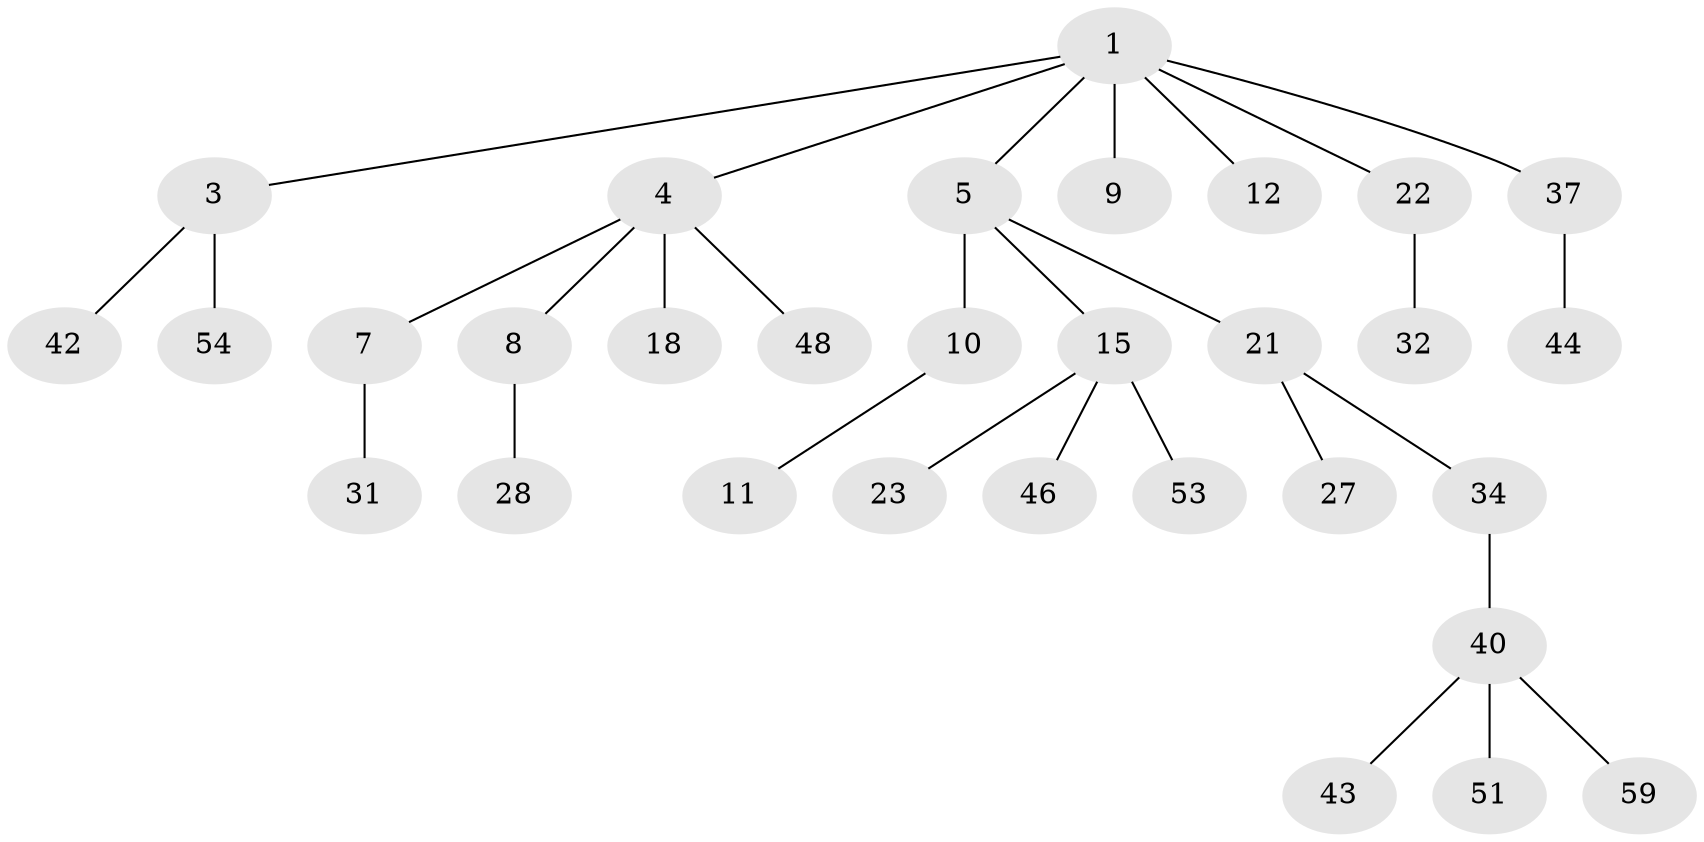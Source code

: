 // original degree distribution, {5: 0.04838709677419355, 4: 0.12903225806451613, 3: 0.06451612903225806, 2: 0.25806451612903225, 1: 0.5}
// Generated by graph-tools (version 1.1) at 2025/15/03/09/25 04:15:37]
// undirected, 31 vertices, 30 edges
graph export_dot {
graph [start="1"]
  node [color=gray90,style=filled];
  1 [super="+2+13"];
  3 [super="+39+16"];
  4 [super="+6+38"];
  5 [super="+17"];
  7 [super="+20"];
  8;
  9;
  10 [super="+25"];
  11;
  12 [super="+24+58"];
  15 [super="+30+50"];
  18;
  21 [super="+41"];
  22 [super="+52+49+26"];
  23 [super="+47"];
  27 [super="+62"];
  28;
  31;
  32;
  34 [super="+35+36"];
  37;
  40;
  42;
  43;
  44;
  46;
  48;
  51;
  53;
  54;
  59;
  1 -- 3;
  1 -- 4;
  1 -- 22;
  1 -- 12;
  1 -- 5;
  1 -- 9;
  1 -- 37;
  3 -- 42;
  3 -- 54;
  4 -- 7;
  4 -- 8;
  4 -- 18;
  4 -- 48;
  5 -- 10;
  5 -- 15;
  5 -- 21;
  7 -- 31;
  8 -- 28;
  10 -- 11;
  15 -- 23;
  15 -- 46;
  15 -- 53;
  21 -- 27;
  21 -- 34;
  22 -- 32;
  34 -- 40;
  37 -- 44;
  40 -- 43;
  40 -- 51;
  40 -- 59;
}

